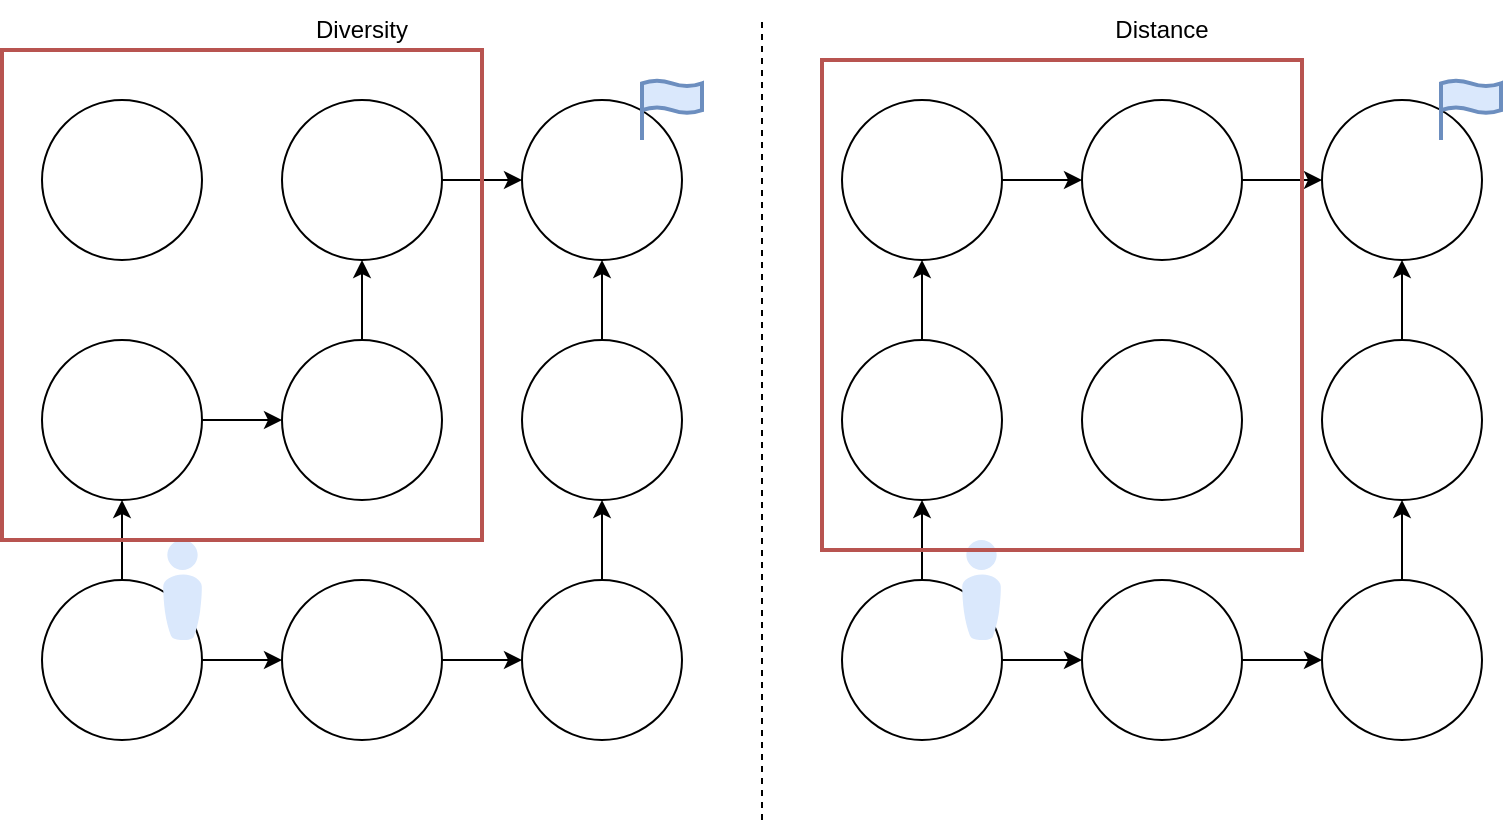 <mxfile version="21.7.5" type="device">
  <diagram name="Page-1" id="iTXrvqmXuWiikDIpMM7F">
    <mxGraphModel dx="1433" dy="878" grid="1" gridSize="10" guides="1" tooltips="1" connect="1" arrows="1" fold="1" page="1" pageScale="1" pageWidth="827" pageHeight="1169" math="0" shadow="0">
      <root>
        <mxCell id="0" />
        <mxCell id="1" parent="0" />
        <mxCell id="UD6Z-vGnH4Hr4QaGh-LC-26" value="" style="edgeStyle=orthogonalEdgeStyle;rounded=0;orthogonalLoop=1;jettySize=auto;html=1;" edge="1" parent="1" source="UD6Z-vGnH4Hr4QaGh-LC-1" target="UD6Z-vGnH4Hr4QaGh-LC-2">
          <mxGeometry relative="1" as="geometry" />
        </mxCell>
        <mxCell id="UD6Z-vGnH4Hr4QaGh-LC-30" value="" style="edgeStyle=orthogonalEdgeStyle;rounded=0;orthogonalLoop=1;jettySize=auto;html=1;" edge="1" parent="1" source="UD6Z-vGnH4Hr4QaGh-LC-1" target="UD6Z-vGnH4Hr4QaGh-LC-3">
          <mxGeometry relative="1" as="geometry" />
        </mxCell>
        <mxCell id="UD6Z-vGnH4Hr4QaGh-LC-1" value="" style="ellipse;whiteSpace=wrap;html=1;aspect=fixed;" vertex="1" parent="1">
          <mxGeometry x="80" y="440" width="80" height="80" as="geometry" />
        </mxCell>
        <mxCell id="UD6Z-vGnH4Hr4QaGh-LC-27" value="" style="edgeStyle=orthogonalEdgeStyle;rounded=0;orthogonalLoop=1;jettySize=auto;html=1;" edge="1" parent="1" source="UD6Z-vGnH4Hr4QaGh-LC-2" target="UD6Z-vGnH4Hr4QaGh-LC-6">
          <mxGeometry relative="1" as="geometry" />
        </mxCell>
        <mxCell id="UD6Z-vGnH4Hr4QaGh-LC-2" value="" style="ellipse;whiteSpace=wrap;html=1;aspect=fixed;" vertex="1" parent="1">
          <mxGeometry x="200" y="440" width="80" height="80" as="geometry" />
        </mxCell>
        <mxCell id="UD6Z-vGnH4Hr4QaGh-LC-31" value="" style="edgeStyle=orthogonalEdgeStyle;rounded=0;orthogonalLoop=1;jettySize=auto;html=1;" edge="1" parent="1" source="UD6Z-vGnH4Hr4QaGh-LC-3" target="UD6Z-vGnH4Hr4QaGh-LC-4">
          <mxGeometry relative="1" as="geometry" />
        </mxCell>
        <mxCell id="UD6Z-vGnH4Hr4QaGh-LC-3" value="" style="ellipse;whiteSpace=wrap;html=1;aspect=fixed;" vertex="1" parent="1">
          <mxGeometry x="80" y="320" width="80" height="80" as="geometry" />
        </mxCell>
        <mxCell id="UD6Z-vGnH4Hr4QaGh-LC-32" value="" style="edgeStyle=orthogonalEdgeStyle;rounded=0;orthogonalLoop=1;jettySize=auto;html=1;" edge="1" parent="1" source="UD6Z-vGnH4Hr4QaGh-LC-4" target="UD6Z-vGnH4Hr4QaGh-LC-8">
          <mxGeometry relative="1" as="geometry" />
        </mxCell>
        <mxCell id="UD6Z-vGnH4Hr4QaGh-LC-4" value="" style="ellipse;whiteSpace=wrap;html=1;aspect=fixed;" vertex="1" parent="1">
          <mxGeometry x="200" y="320" width="80" height="80" as="geometry" />
        </mxCell>
        <mxCell id="UD6Z-vGnH4Hr4QaGh-LC-29" value="" style="edgeStyle=orthogonalEdgeStyle;rounded=0;orthogonalLoop=1;jettySize=auto;html=1;entryX=0.5;entryY=1;entryDx=0;entryDy=0;" edge="1" parent="1" source="UD6Z-vGnH4Hr4QaGh-LC-5" target="UD6Z-vGnH4Hr4QaGh-LC-7">
          <mxGeometry relative="1" as="geometry" />
        </mxCell>
        <mxCell id="UD6Z-vGnH4Hr4QaGh-LC-5" value="" style="ellipse;whiteSpace=wrap;html=1;aspect=fixed;" vertex="1" parent="1">
          <mxGeometry x="320" y="320" width="80" height="80" as="geometry" />
        </mxCell>
        <mxCell id="UD6Z-vGnH4Hr4QaGh-LC-28" value="" style="edgeStyle=orthogonalEdgeStyle;rounded=0;orthogonalLoop=1;jettySize=auto;html=1;" edge="1" parent="1" source="UD6Z-vGnH4Hr4QaGh-LC-6" target="UD6Z-vGnH4Hr4QaGh-LC-5">
          <mxGeometry relative="1" as="geometry" />
        </mxCell>
        <mxCell id="UD6Z-vGnH4Hr4QaGh-LC-6" value="" style="ellipse;whiteSpace=wrap;html=1;aspect=fixed;" vertex="1" parent="1">
          <mxGeometry x="320" y="440" width="80" height="80" as="geometry" />
        </mxCell>
        <mxCell id="UD6Z-vGnH4Hr4QaGh-LC-7" value="" style="ellipse;whiteSpace=wrap;html=1;aspect=fixed;" vertex="1" parent="1">
          <mxGeometry x="320" y="200" width="80" height="80" as="geometry" />
        </mxCell>
        <mxCell id="UD6Z-vGnH4Hr4QaGh-LC-33" value="" style="edgeStyle=orthogonalEdgeStyle;rounded=0;orthogonalLoop=1;jettySize=auto;html=1;entryX=0;entryY=0.5;entryDx=0;entryDy=0;" edge="1" parent="1" source="UD6Z-vGnH4Hr4QaGh-LC-8" target="UD6Z-vGnH4Hr4QaGh-LC-7">
          <mxGeometry relative="1" as="geometry" />
        </mxCell>
        <mxCell id="UD6Z-vGnH4Hr4QaGh-LC-8" value="" style="ellipse;whiteSpace=wrap;html=1;aspect=fixed;" vertex="1" parent="1">
          <mxGeometry x="200" y="200" width="80" height="80" as="geometry" />
        </mxCell>
        <mxCell id="UD6Z-vGnH4Hr4QaGh-LC-9" value="" style="ellipse;whiteSpace=wrap;html=1;aspect=fixed;" vertex="1" parent="1">
          <mxGeometry x="80" y="200" width="80" height="80" as="geometry" />
        </mxCell>
        <mxCell id="UD6Z-vGnH4Hr4QaGh-LC-34" value="" style="edgeStyle=orthogonalEdgeStyle;rounded=0;orthogonalLoop=1;jettySize=auto;html=1;" edge="1" parent="1" source="UD6Z-vGnH4Hr4QaGh-LC-10" target="UD6Z-vGnH4Hr4QaGh-LC-12">
          <mxGeometry relative="1" as="geometry" />
        </mxCell>
        <mxCell id="UD6Z-vGnH4Hr4QaGh-LC-38" value="" style="edgeStyle=orthogonalEdgeStyle;rounded=0;orthogonalLoop=1;jettySize=auto;html=1;" edge="1" parent="1" source="UD6Z-vGnH4Hr4QaGh-LC-10" target="UD6Z-vGnH4Hr4QaGh-LC-11">
          <mxGeometry relative="1" as="geometry" />
        </mxCell>
        <mxCell id="UD6Z-vGnH4Hr4QaGh-LC-10" value="" style="ellipse;whiteSpace=wrap;html=1;aspect=fixed;" vertex="1" parent="1">
          <mxGeometry x="480" y="440" width="80" height="80" as="geometry" />
        </mxCell>
        <mxCell id="UD6Z-vGnH4Hr4QaGh-LC-39" value="" style="edgeStyle=orthogonalEdgeStyle;rounded=0;orthogonalLoop=1;jettySize=auto;html=1;" edge="1" parent="1" source="UD6Z-vGnH4Hr4QaGh-LC-11" target="UD6Z-vGnH4Hr4QaGh-LC-15">
          <mxGeometry relative="1" as="geometry" />
        </mxCell>
        <mxCell id="UD6Z-vGnH4Hr4QaGh-LC-11" value="" style="ellipse;whiteSpace=wrap;html=1;aspect=fixed;" vertex="1" parent="1">
          <mxGeometry x="600" y="440" width="80" height="80" as="geometry" />
        </mxCell>
        <mxCell id="UD6Z-vGnH4Hr4QaGh-LC-35" value="" style="edgeStyle=orthogonalEdgeStyle;rounded=0;orthogonalLoop=1;jettySize=auto;html=1;" edge="1" parent="1" source="UD6Z-vGnH4Hr4QaGh-LC-12" target="UD6Z-vGnH4Hr4QaGh-LC-18">
          <mxGeometry relative="1" as="geometry" />
        </mxCell>
        <mxCell id="UD6Z-vGnH4Hr4QaGh-LC-12" value="" style="ellipse;whiteSpace=wrap;html=1;aspect=fixed;" vertex="1" parent="1">
          <mxGeometry x="480" y="320" width="80" height="80" as="geometry" />
        </mxCell>
        <mxCell id="UD6Z-vGnH4Hr4QaGh-LC-13" value="" style="ellipse;whiteSpace=wrap;html=1;aspect=fixed;" vertex="1" parent="1">
          <mxGeometry x="600" y="320" width="80" height="80" as="geometry" />
        </mxCell>
        <mxCell id="UD6Z-vGnH4Hr4QaGh-LC-41" value="" style="edgeStyle=orthogonalEdgeStyle;rounded=0;orthogonalLoop=1;jettySize=auto;html=1;entryX=0.5;entryY=1;entryDx=0;entryDy=0;" edge="1" parent="1" source="UD6Z-vGnH4Hr4QaGh-LC-14" target="UD6Z-vGnH4Hr4QaGh-LC-16">
          <mxGeometry relative="1" as="geometry" />
        </mxCell>
        <mxCell id="UD6Z-vGnH4Hr4QaGh-LC-14" value="" style="ellipse;whiteSpace=wrap;html=1;aspect=fixed;" vertex="1" parent="1">
          <mxGeometry x="720" y="320" width="80" height="80" as="geometry" />
        </mxCell>
        <mxCell id="UD6Z-vGnH4Hr4QaGh-LC-40" value="" style="edgeStyle=orthogonalEdgeStyle;rounded=0;orthogonalLoop=1;jettySize=auto;html=1;" edge="1" parent="1" source="UD6Z-vGnH4Hr4QaGh-LC-15" target="UD6Z-vGnH4Hr4QaGh-LC-14">
          <mxGeometry relative="1" as="geometry" />
        </mxCell>
        <mxCell id="UD6Z-vGnH4Hr4QaGh-LC-15" value="" style="ellipse;whiteSpace=wrap;html=1;aspect=fixed;" vertex="1" parent="1">
          <mxGeometry x="720" y="440" width="80" height="80" as="geometry" />
        </mxCell>
        <mxCell id="UD6Z-vGnH4Hr4QaGh-LC-16" value="" style="ellipse;whiteSpace=wrap;html=1;aspect=fixed;" vertex="1" parent="1">
          <mxGeometry x="720" y="200" width="80" height="80" as="geometry" />
        </mxCell>
        <mxCell id="UD6Z-vGnH4Hr4QaGh-LC-37" value="" style="edgeStyle=orthogonalEdgeStyle;rounded=0;orthogonalLoop=1;jettySize=auto;html=1;entryX=0;entryY=0.5;entryDx=0;entryDy=0;" edge="1" parent="1" source="UD6Z-vGnH4Hr4QaGh-LC-17" target="UD6Z-vGnH4Hr4QaGh-LC-16">
          <mxGeometry relative="1" as="geometry" />
        </mxCell>
        <mxCell id="UD6Z-vGnH4Hr4QaGh-LC-17" value="" style="ellipse;whiteSpace=wrap;html=1;aspect=fixed;" vertex="1" parent="1">
          <mxGeometry x="600" y="200" width="80" height="80" as="geometry" />
        </mxCell>
        <mxCell id="UD6Z-vGnH4Hr4QaGh-LC-36" value="" style="edgeStyle=orthogonalEdgeStyle;rounded=0;orthogonalLoop=1;jettySize=auto;html=1;" edge="1" parent="1" source="UD6Z-vGnH4Hr4QaGh-LC-18" target="UD6Z-vGnH4Hr4QaGh-LC-17">
          <mxGeometry relative="1" as="geometry" />
        </mxCell>
        <mxCell id="UD6Z-vGnH4Hr4QaGh-LC-18" value="" style="ellipse;whiteSpace=wrap;html=1;aspect=fixed;" vertex="1" parent="1">
          <mxGeometry x="480" y="200" width="80" height="80" as="geometry" />
        </mxCell>
        <mxCell id="UD6Z-vGnH4Hr4QaGh-LC-19" value="" style="endArrow=none;dashed=1;html=1;rounded=0;" edge="1" parent="1">
          <mxGeometry width="50" height="50" relative="1" as="geometry">
            <mxPoint x="440" y="560" as="sourcePoint" />
            <mxPoint x="440" y="160" as="targetPoint" />
          </mxGeometry>
        </mxCell>
        <mxCell id="UD6Z-vGnH4Hr4QaGh-LC-20" value="Diversity" style="text;html=1;strokeColor=none;fillColor=none;align=center;verticalAlign=middle;whiteSpace=wrap;rounded=0;" vertex="1" parent="1">
          <mxGeometry x="210" y="150" width="60" height="30" as="geometry" />
        </mxCell>
        <mxCell id="UD6Z-vGnH4Hr4QaGh-LC-21" value="Distance" style="text;html=1;strokeColor=none;fillColor=none;align=center;verticalAlign=middle;whiteSpace=wrap;rounded=0;" vertex="1" parent="1">
          <mxGeometry x="610" y="150" width="60" height="30" as="geometry" />
        </mxCell>
        <mxCell id="UD6Z-vGnH4Hr4QaGh-LC-22" value="" style="verticalLabelPosition=bottom;html=1;fillColor=#dae8fc;strokeColor=#6c8ebf;verticalAlign=top;pointerEvents=1;align=center;shape=mxgraph.cisco_safe.people_places_things_icons.icon8;rounded=1;" vertex="1" parent="1">
          <mxGeometry x="140.5" y="420" width="19.5" height="50" as="geometry" />
        </mxCell>
        <mxCell id="UD6Z-vGnH4Hr4QaGh-LC-23" value="" style="html=1;verticalLabelPosition=bottom;align=center;labelBackgroundColor=#ffffff;verticalAlign=top;strokeWidth=2;strokeColor=#6c8ebf;shadow=0;dashed=0;shape=mxgraph.ios7.icons.flag;fillColor=#dae8fc;rounded=1;" vertex="1" parent="1">
          <mxGeometry x="380" y="190" width="30" height="30" as="geometry" />
        </mxCell>
        <mxCell id="UD6Z-vGnH4Hr4QaGh-LC-24" value="" style="verticalLabelPosition=bottom;html=1;fillColor=#dae8fc;strokeColor=#6c8ebf;verticalAlign=top;pointerEvents=1;align=center;shape=mxgraph.cisco_safe.people_places_things_icons.icon8;rounded=1;" vertex="1" parent="1">
          <mxGeometry x="540" y="420" width="19.5" height="50" as="geometry" />
        </mxCell>
        <mxCell id="UD6Z-vGnH4Hr4QaGh-LC-25" value="" style="html=1;verticalLabelPosition=bottom;align=center;labelBackgroundColor=#ffffff;verticalAlign=top;strokeWidth=2;strokeColor=#6c8ebf;shadow=0;dashed=0;shape=mxgraph.ios7.icons.flag;fillColor=#dae8fc;rounded=1;" vertex="1" parent="1">
          <mxGeometry x="779.5" y="190" width="30" height="30" as="geometry" />
        </mxCell>
        <mxCell id="UD6Z-vGnH4Hr4QaGh-LC-42" value="" style="rounded=0;whiteSpace=wrap;html=1;fillColor=none;strokeColor=#b85450;strokeWidth=2;" vertex="1" parent="1">
          <mxGeometry x="60" y="175" width="240" height="245" as="geometry" />
        </mxCell>
        <mxCell id="UD6Z-vGnH4Hr4QaGh-LC-43" value="" style="rounded=0;whiteSpace=wrap;html=1;fillColor=none;strokeColor=#b85450;strokeWidth=2;" vertex="1" parent="1">
          <mxGeometry x="470" y="180" width="240" height="245" as="geometry" />
        </mxCell>
      </root>
    </mxGraphModel>
  </diagram>
</mxfile>
